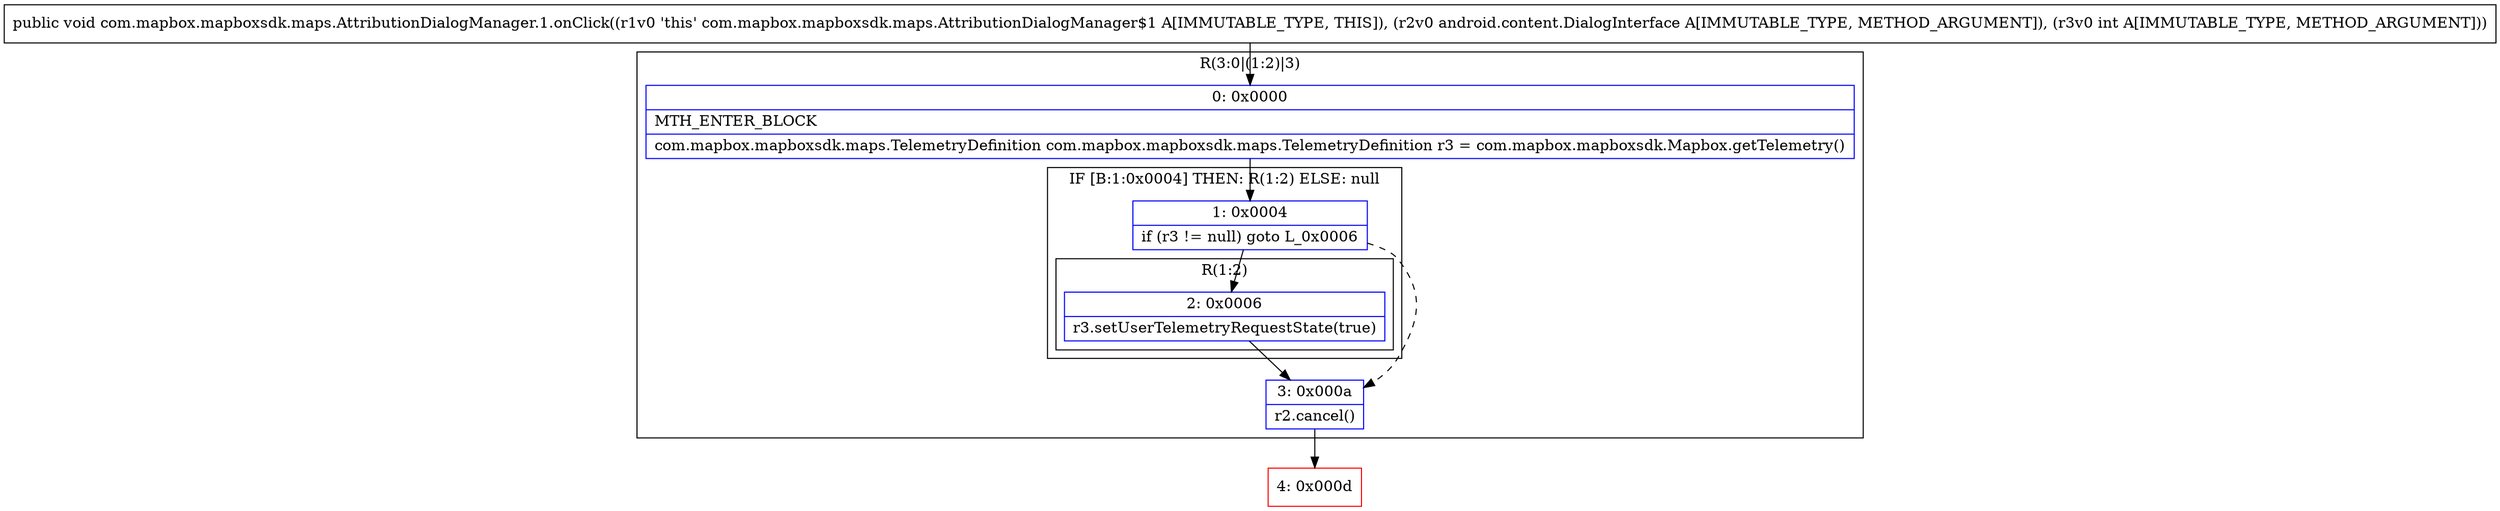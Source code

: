 digraph "CFG forcom.mapbox.mapboxsdk.maps.AttributionDialogManager.1.onClick(Landroid\/content\/DialogInterface;I)V" {
subgraph cluster_Region_579148430 {
label = "R(3:0|(1:2)|3)";
node [shape=record,color=blue];
Node_0 [shape=record,label="{0\:\ 0x0000|MTH_ENTER_BLOCK\l|com.mapbox.mapboxsdk.maps.TelemetryDefinition com.mapbox.mapboxsdk.maps.TelemetryDefinition r3 = com.mapbox.mapboxsdk.Mapbox.getTelemetry()\l}"];
subgraph cluster_IfRegion_35752799 {
label = "IF [B:1:0x0004] THEN: R(1:2) ELSE: null";
node [shape=record,color=blue];
Node_1 [shape=record,label="{1\:\ 0x0004|if (r3 != null) goto L_0x0006\l}"];
subgraph cluster_Region_659115619 {
label = "R(1:2)";
node [shape=record,color=blue];
Node_2 [shape=record,label="{2\:\ 0x0006|r3.setUserTelemetryRequestState(true)\l}"];
}
}
Node_3 [shape=record,label="{3\:\ 0x000a|r2.cancel()\l}"];
}
Node_4 [shape=record,color=red,label="{4\:\ 0x000d}"];
MethodNode[shape=record,label="{public void com.mapbox.mapboxsdk.maps.AttributionDialogManager.1.onClick((r1v0 'this' com.mapbox.mapboxsdk.maps.AttributionDialogManager$1 A[IMMUTABLE_TYPE, THIS]), (r2v0 android.content.DialogInterface A[IMMUTABLE_TYPE, METHOD_ARGUMENT]), (r3v0 int A[IMMUTABLE_TYPE, METHOD_ARGUMENT])) }"];
MethodNode -> Node_0;
Node_0 -> Node_1;
Node_1 -> Node_2;
Node_1 -> Node_3[style=dashed];
Node_2 -> Node_3;
Node_3 -> Node_4;
}

